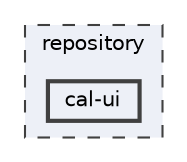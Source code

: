 digraph "repository/cal-ui"
{
 // LATEX_PDF_SIZE
  bgcolor="transparent";
  edge [fontname=Helvetica,fontsize=10,labelfontname=Helvetica,labelfontsize=10];
  node [fontname=Helvetica,fontsize=10,shape=box,height=0.2,width=0.4];
  compound=true
  subgraph clusterdir_b67a65b3e0ec834719b9c39fd2c3a507 {
    graph [ bgcolor="#edf0f7", pencolor="grey25", label="repository", fontname=Helvetica,fontsize=10 style="filled,dashed", URL="dir_b67a65b3e0ec834719b9c39fd2c3a507.html",tooltip=""]
  dir_64303a9e61fc73ffe36278c7fff2b493 [label="cal-ui", fillcolor="#edf0f7", color="grey25", style="filled,bold", URL="dir_64303a9e61fc73ffe36278c7fff2b493.html",tooltip=""];
  }
}
